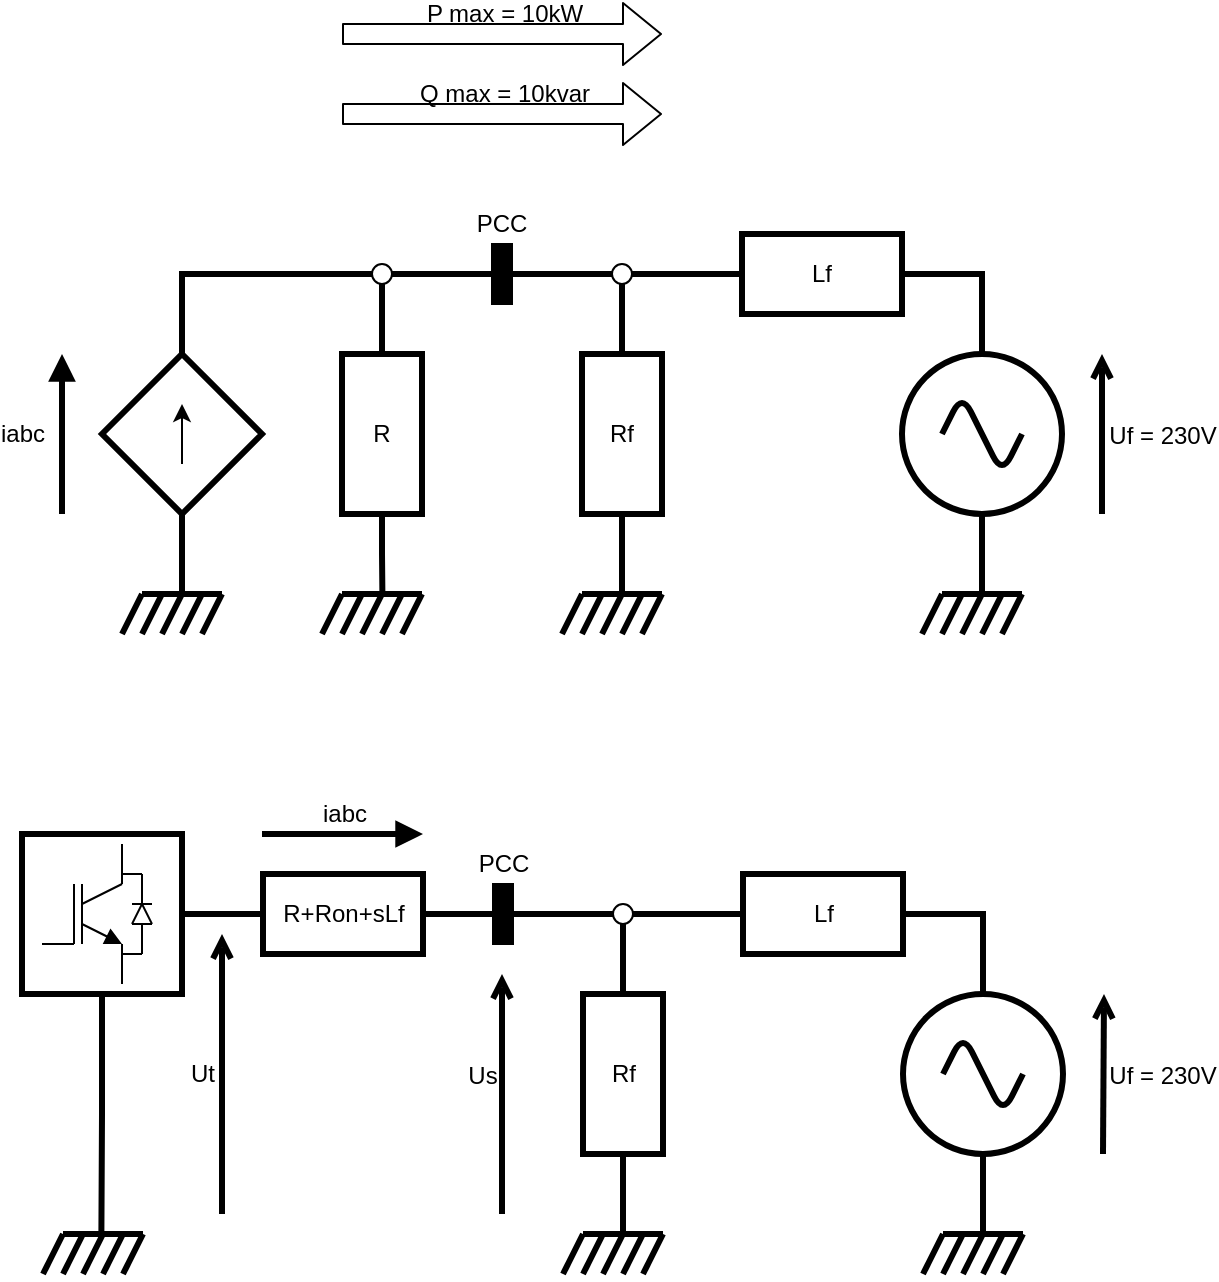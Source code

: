 <mxfile version="12.4.2" type="github" pages="1">
  <diagram id="AjQRMNMVKlbtVX7BQiwG" name="Page-1">
    <mxGraphModel dx="1185" dy="693" grid="1" gridSize="10" guides="1" tooltips="1" connect="1" arrows="1" fold="1" page="1" pageScale="1" pageWidth="1654" pageHeight="1169" math="0" shadow="0">
      <root>
        <mxCell id="0"/>
        <mxCell id="1" parent="0"/>
        <mxCell id="vpfBsJLcN1-FIoaqTsZ0-9" style="edgeStyle=orthogonalEdgeStyle;rounded=0;orthogonalLoop=1;jettySize=auto;html=1;exitX=0.5;exitY=0;exitDx=0;exitDy=0;entryX=0;entryY=0.5;entryDx=0;entryDy=0;endArrow=none;endFill=0;strokeWidth=3;" parent="1" source="vpfBsJLcN1-FIoaqTsZ0-1" target="vpfBsJLcN1-FIoaqTsZ0-7" edge="1">
          <mxGeometry relative="1" as="geometry"/>
        </mxCell>
        <mxCell id="vpfBsJLcN1-FIoaqTsZ0-18" style="edgeStyle=orthogonalEdgeStyle;rounded=0;orthogonalLoop=1;jettySize=auto;html=1;exitX=0.5;exitY=1;exitDx=0;exitDy=0;endArrow=none;endFill=0;strokeWidth=3;" parent="1" source="vpfBsJLcN1-FIoaqTsZ0-1" edge="1">
          <mxGeometry relative="1" as="geometry">
            <mxPoint x="320" y="320" as="targetPoint"/>
          </mxGeometry>
        </mxCell>
        <mxCell id="vpfBsJLcN1-FIoaqTsZ0-1" value="" style="rhombus;whiteSpace=wrap;html=1;strokeWidth=3;" parent="1" vertex="1">
          <mxGeometry x="280" y="200" width="80" height="80" as="geometry"/>
        </mxCell>
        <mxCell id="vpfBsJLcN1-FIoaqTsZ0-2" value="" style="endArrow=classic;html=1;" parent="1" edge="1">
          <mxGeometry width="50" height="50" relative="1" as="geometry">
            <mxPoint x="320" y="255" as="sourcePoint"/>
            <mxPoint x="320" y="225" as="targetPoint"/>
          </mxGeometry>
        </mxCell>
        <mxCell id="vpfBsJLcN1-FIoaqTsZ0-25" style="edgeStyle=orthogonalEdgeStyle;rounded=0;orthogonalLoop=1;jettySize=auto;html=1;exitX=0.5;exitY=1;exitDx=0;exitDy=0;endArrow=none;endFill=0;strokeWidth=3;" parent="1" source="vpfBsJLcN1-FIoaqTsZ0-3" edge="1">
          <mxGeometry relative="1" as="geometry">
            <mxPoint x="420.2" y="320" as="targetPoint"/>
          </mxGeometry>
        </mxCell>
        <mxCell id="vpfBsJLcN1-FIoaqTsZ0-3" value="R" style="rounded=0;whiteSpace=wrap;html=1;strokeWidth=3;" parent="1" vertex="1">
          <mxGeometry x="400" y="200" width="40" height="80" as="geometry"/>
        </mxCell>
        <mxCell id="vpfBsJLcN1-FIoaqTsZ0-8" style="edgeStyle=orthogonalEdgeStyle;rounded=0;orthogonalLoop=1;jettySize=auto;html=1;exitX=0.5;exitY=1;exitDx=0;exitDy=0;endArrow=none;endFill=0;entryX=0.5;entryY=0;entryDx=0;entryDy=0;strokeWidth=3;" parent="1" source="vpfBsJLcN1-FIoaqTsZ0-7" target="vpfBsJLcN1-FIoaqTsZ0-3" edge="1">
          <mxGeometry relative="1" as="geometry">
            <mxPoint x="420" y="202.913" as="targetPoint"/>
          </mxGeometry>
        </mxCell>
        <mxCell id="vpfBsJLcN1-FIoaqTsZ0-10" style="edgeStyle=orthogonalEdgeStyle;rounded=0;orthogonalLoop=1;jettySize=auto;html=1;exitX=1;exitY=0.5;exitDx=0;exitDy=0;endArrow=none;endFill=0;entryX=0;entryY=0.5;entryDx=0;entryDy=0;strokeWidth=3;" parent="1" source="vpfBsJLcN1-FIoaqTsZ0-7" target="vpfBsJLcN1-FIoaqTsZ0-11" edge="1">
          <mxGeometry relative="1" as="geometry">
            <mxPoint x="480" y="160" as="targetPoint"/>
          </mxGeometry>
        </mxCell>
        <mxCell id="vpfBsJLcN1-FIoaqTsZ0-7" value="" style="ellipse;whiteSpace=wrap;html=1;" parent="1" vertex="1">
          <mxGeometry x="415" y="155" width="10" height="10" as="geometry"/>
        </mxCell>
        <mxCell id="vpfBsJLcN1-FIoaqTsZ0-11" value="" style="rounded=0;whiteSpace=wrap;html=1;fillColor=#000000;" parent="1" vertex="1">
          <mxGeometry x="475" y="145" width="10" height="30" as="geometry"/>
        </mxCell>
        <mxCell id="vpfBsJLcN1-FIoaqTsZ0-12" value="" style="endArrow=none;html=1;strokeWidth=3;" parent="1" edge="1">
          <mxGeometry width="50" height="50" relative="1" as="geometry">
            <mxPoint x="290" y="340" as="sourcePoint"/>
            <mxPoint x="300" y="320" as="targetPoint"/>
          </mxGeometry>
        </mxCell>
        <mxCell id="vpfBsJLcN1-FIoaqTsZ0-13" value="" style="endArrow=none;html=1;strokeWidth=3;" parent="1" edge="1">
          <mxGeometry width="50" height="50" relative="1" as="geometry">
            <mxPoint x="300" y="340" as="sourcePoint"/>
            <mxPoint x="310" y="320" as="targetPoint"/>
          </mxGeometry>
        </mxCell>
        <mxCell id="vpfBsJLcN1-FIoaqTsZ0-14" value="" style="endArrow=none;html=1;strokeWidth=3;" parent="1" edge="1">
          <mxGeometry width="50" height="50" relative="1" as="geometry">
            <mxPoint x="310" y="340" as="sourcePoint"/>
            <mxPoint x="320" y="320" as="targetPoint"/>
          </mxGeometry>
        </mxCell>
        <mxCell id="vpfBsJLcN1-FIoaqTsZ0-15" value="" style="endArrow=none;html=1;strokeWidth=3;" parent="1" edge="1">
          <mxGeometry width="50" height="50" relative="1" as="geometry">
            <mxPoint x="320" y="340" as="sourcePoint"/>
            <mxPoint x="330" y="320" as="targetPoint"/>
          </mxGeometry>
        </mxCell>
        <mxCell id="vpfBsJLcN1-FIoaqTsZ0-16" value="" style="endArrow=none;html=1;strokeWidth=3;" parent="1" edge="1">
          <mxGeometry width="50" height="50" relative="1" as="geometry">
            <mxPoint x="300" y="320" as="sourcePoint"/>
            <mxPoint x="340" y="320" as="targetPoint"/>
          </mxGeometry>
        </mxCell>
        <mxCell id="vpfBsJLcN1-FIoaqTsZ0-17" value="" style="endArrow=none;html=1;strokeWidth=3;" parent="1" edge="1">
          <mxGeometry width="50" height="50" relative="1" as="geometry">
            <mxPoint x="330" y="340" as="sourcePoint"/>
            <mxPoint x="340" y="320" as="targetPoint"/>
          </mxGeometry>
        </mxCell>
        <mxCell id="vpfBsJLcN1-FIoaqTsZ0-19" value="" style="endArrow=none;html=1;strokeWidth=3;" parent="1" edge="1">
          <mxGeometry width="50" height="50" relative="1" as="geometry">
            <mxPoint x="390" y="340" as="sourcePoint"/>
            <mxPoint x="400" y="320" as="targetPoint"/>
          </mxGeometry>
        </mxCell>
        <mxCell id="vpfBsJLcN1-FIoaqTsZ0-20" value="" style="endArrow=none;html=1;strokeWidth=3;" parent="1" edge="1">
          <mxGeometry width="50" height="50" relative="1" as="geometry">
            <mxPoint x="400" y="340" as="sourcePoint"/>
            <mxPoint x="410" y="320" as="targetPoint"/>
          </mxGeometry>
        </mxCell>
        <mxCell id="vpfBsJLcN1-FIoaqTsZ0-21" value="" style="endArrow=none;html=1;strokeWidth=3;" parent="1" edge="1">
          <mxGeometry width="50" height="50" relative="1" as="geometry">
            <mxPoint x="410" y="340" as="sourcePoint"/>
            <mxPoint x="420" y="320" as="targetPoint"/>
          </mxGeometry>
        </mxCell>
        <mxCell id="vpfBsJLcN1-FIoaqTsZ0-22" value="" style="endArrow=none;html=1;strokeWidth=3;" parent="1" edge="1">
          <mxGeometry width="50" height="50" relative="1" as="geometry">
            <mxPoint x="420" y="340" as="sourcePoint"/>
            <mxPoint x="430" y="320" as="targetPoint"/>
          </mxGeometry>
        </mxCell>
        <mxCell id="vpfBsJLcN1-FIoaqTsZ0-23" value="" style="endArrow=none;html=1;strokeWidth=3;" parent="1" edge="1">
          <mxGeometry width="50" height="50" relative="1" as="geometry">
            <mxPoint x="400" y="320" as="sourcePoint"/>
            <mxPoint x="440" y="320" as="targetPoint"/>
          </mxGeometry>
        </mxCell>
        <mxCell id="vpfBsJLcN1-FIoaqTsZ0-24" value="" style="endArrow=none;html=1;strokeWidth=3;" parent="1" edge="1">
          <mxGeometry width="50" height="50" relative="1" as="geometry">
            <mxPoint x="430" y="340" as="sourcePoint"/>
            <mxPoint x="440" y="320" as="targetPoint"/>
          </mxGeometry>
        </mxCell>
        <mxCell id="vpfBsJLcN1-FIoaqTsZ0-76" style="edgeStyle=orthogonalEdgeStyle;rounded=0;orthogonalLoop=1;jettySize=auto;html=1;exitX=0;exitY=0.5;exitDx=0;exitDy=0;entryX=1;entryY=0.5;entryDx=0;entryDy=0;endArrow=none;endFill=0;strokeWidth=3;" parent="1" source="vpfBsJLcN1-FIoaqTsZ0-36" target="vpfBsJLcN1-FIoaqTsZ0-75" edge="1">
          <mxGeometry relative="1" as="geometry"/>
        </mxCell>
        <mxCell id="vpfBsJLcN1-FIoaqTsZ0-36" value="Lf" style="rounded=0;whiteSpace=wrap;html=1;strokeWidth=3;" parent="1" vertex="1">
          <mxGeometry x="600" y="140" width="80" height="40" as="geometry"/>
        </mxCell>
        <mxCell id="vpfBsJLcN1-FIoaqTsZ0-37" value="" style="endArrow=none;html=1;strokeWidth=3;" parent="1" edge="1">
          <mxGeometry width="50" height="50" relative="1" as="geometry">
            <mxPoint x="690" y="340" as="sourcePoint"/>
            <mxPoint x="700" y="320" as="targetPoint"/>
          </mxGeometry>
        </mxCell>
        <mxCell id="vpfBsJLcN1-FIoaqTsZ0-38" value="" style="endArrow=none;html=1;strokeWidth=3;" parent="1" edge="1">
          <mxGeometry width="50" height="50" relative="1" as="geometry">
            <mxPoint x="700" y="340" as="sourcePoint"/>
            <mxPoint x="710" y="320" as="targetPoint"/>
          </mxGeometry>
        </mxCell>
        <mxCell id="vpfBsJLcN1-FIoaqTsZ0-39" value="" style="endArrow=none;html=1;strokeWidth=3;" parent="1" edge="1">
          <mxGeometry width="50" height="50" relative="1" as="geometry">
            <mxPoint x="710" y="340" as="sourcePoint"/>
            <mxPoint x="720" y="320" as="targetPoint"/>
          </mxGeometry>
        </mxCell>
        <mxCell id="vpfBsJLcN1-FIoaqTsZ0-40" value="" style="endArrow=none;html=1;strokeWidth=3;" parent="1" edge="1">
          <mxGeometry width="50" height="50" relative="1" as="geometry">
            <mxPoint x="720" y="340" as="sourcePoint"/>
            <mxPoint x="730" y="320" as="targetPoint"/>
          </mxGeometry>
        </mxCell>
        <mxCell id="vpfBsJLcN1-FIoaqTsZ0-41" value="" style="endArrow=none;html=1;strokeWidth=3;" parent="1" edge="1">
          <mxGeometry width="50" height="50" relative="1" as="geometry">
            <mxPoint x="700" y="320" as="sourcePoint"/>
            <mxPoint x="740" y="320" as="targetPoint"/>
          </mxGeometry>
        </mxCell>
        <mxCell id="vpfBsJLcN1-FIoaqTsZ0-42" value="" style="endArrow=none;html=1;strokeWidth=3;" parent="1" edge="1">
          <mxGeometry width="50" height="50" relative="1" as="geometry">
            <mxPoint x="730" y="340" as="sourcePoint"/>
            <mxPoint x="740" y="320" as="targetPoint"/>
          </mxGeometry>
        </mxCell>
        <mxCell id="vpfBsJLcN1-FIoaqTsZ0-49" style="edgeStyle=orthogonalEdgeStyle;rounded=0;orthogonalLoop=1;jettySize=auto;html=1;exitX=0.5;exitY=1;exitDx=0;exitDy=0;endArrow=none;endFill=0;strokeWidth=3;" parent="1" source="vpfBsJLcN1-FIoaqTsZ0-48" edge="1">
          <mxGeometry relative="1" as="geometry">
            <mxPoint x="720" y="320" as="targetPoint"/>
          </mxGeometry>
        </mxCell>
        <mxCell id="vpfBsJLcN1-FIoaqTsZ0-50" style="edgeStyle=orthogonalEdgeStyle;rounded=0;orthogonalLoop=1;jettySize=auto;html=1;exitX=0.5;exitY=0;exitDx=0;exitDy=0;entryX=1;entryY=0.5;entryDx=0;entryDy=0;endArrow=none;endFill=0;strokeWidth=3;" parent="1" source="vpfBsJLcN1-FIoaqTsZ0-48" target="vpfBsJLcN1-FIoaqTsZ0-36" edge="1">
          <mxGeometry relative="1" as="geometry"/>
        </mxCell>
        <mxCell id="vpfBsJLcN1-FIoaqTsZ0-48" value="" style="ellipse;whiteSpace=wrap;html=1;aspect=fixed;strokeWidth=3;" parent="1" vertex="1">
          <mxGeometry x="680" y="200" width="80" height="80" as="geometry"/>
        </mxCell>
        <mxCell id="vpfBsJLcN1-FIoaqTsZ0-51" value="" style="endArrow=none;html=1;strokeWidth=3;" parent="1" edge="1">
          <mxGeometry width="50" height="50" relative="1" as="geometry">
            <mxPoint x="700" y="240" as="sourcePoint"/>
            <mxPoint x="740" y="240" as="targetPoint"/>
            <Array as="points">
              <mxPoint x="710" y="220"/>
              <mxPoint x="730" y="260"/>
            </Array>
          </mxGeometry>
        </mxCell>
        <mxCell id="vpfBsJLcN1-FIoaqTsZ0-53" value="" style="endArrow=open;html=1;endFill=0;strokeWidth=3;" parent="1" edge="1">
          <mxGeometry width="50" height="50" relative="1" as="geometry">
            <mxPoint x="780" y="280" as="sourcePoint"/>
            <mxPoint x="780" y="200" as="targetPoint"/>
          </mxGeometry>
        </mxCell>
        <mxCell id="vpfBsJLcN1-FIoaqTsZ0-55" value="Uf = 230V" style="text;html=1;align=center;verticalAlign=middle;resizable=0;points=[];;labelBackgroundColor=#ffffff;" parent="vpfBsJLcN1-FIoaqTsZ0-53" vertex="1" connectable="0">
          <mxGeometry x="0.139" y="-2" relative="1" as="geometry">
            <mxPoint x="28" y="6" as="offset"/>
          </mxGeometry>
        </mxCell>
        <mxCell id="vpfBsJLcN1-FIoaqTsZ0-56" value="PCC" style="text;html=1;strokeColor=none;fillColor=none;align=center;verticalAlign=middle;whiteSpace=wrap;rounded=0;" parent="1" vertex="1">
          <mxGeometry x="460" y="125" width="40" height="20" as="geometry"/>
        </mxCell>
        <mxCell id="vpfBsJLcN1-FIoaqTsZ0-57" value="" style="shape=flexArrow;endArrow=classic;html=1;" parent="1" edge="1">
          <mxGeometry width="50" height="50" relative="1" as="geometry">
            <mxPoint x="400" y="80" as="sourcePoint"/>
            <mxPoint x="560" y="80" as="targetPoint"/>
          </mxGeometry>
        </mxCell>
        <mxCell id="vpfBsJLcN1-FIoaqTsZ0-58" value="Q max = 10kvar" style="text;html=1;align=center;verticalAlign=middle;resizable=0;points=[];;labelBackgroundColor=none;" parent="vpfBsJLcN1-FIoaqTsZ0-57" vertex="1" connectable="0">
          <mxGeometry x="0.284" y="-1" relative="1" as="geometry">
            <mxPoint x="-21.5" y="-11" as="offset"/>
          </mxGeometry>
        </mxCell>
        <mxCell id="vpfBsJLcN1-FIoaqTsZ0-61" value="" style="shape=flexArrow;endArrow=classic;html=1;" parent="1" edge="1">
          <mxGeometry width="50" height="50" relative="1" as="geometry">
            <mxPoint x="400" y="40" as="sourcePoint"/>
            <mxPoint x="560" y="40" as="targetPoint"/>
          </mxGeometry>
        </mxCell>
        <mxCell id="vpfBsJLcN1-FIoaqTsZ0-62" value="P max = 10kW" style="text;html=1;align=center;verticalAlign=middle;resizable=0;points=[];;labelBackgroundColor=none;" parent="vpfBsJLcN1-FIoaqTsZ0-61" vertex="1" connectable="0">
          <mxGeometry x="0.284" y="-1" relative="1" as="geometry">
            <mxPoint x="-21.5" y="-11" as="offset"/>
          </mxGeometry>
        </mxCell>
        <mxCell id="vpfBsJLcN1-FIoaqTsZ0-63" value="" style="endArrow=block;html=1;endFill=1;strokeWidth=3;" parent="1" edge="1">
          <mxGeometry width="50" height="50" relative="1" as="geometry">
            <mxPoint x="260" y="280" as="sourcePoint"/>
            <mxPoint x="260" y="200" as="targetPoint"/>
          </mxGeometry>
        </mxCell>
        <mxCell id="vpfBsJLcN1-FIoaqTsZ0-64" value="iabc" style="text;html=1;align=center;verticalAlign=middle;resizable=0;points=[];;labelBackgroundColor=#ffffff;" parent="vpfBsJLcN1-FIoaqTsZ0-63" vertex="1" connectable="0">
          <mxGeometry x="0.139" y="-2" relative="1" as="geometry">
            <mxPoint x="-22" y="5.5" as="offset"/>
          </mxGeometry>
        </mxCell>
        <mxCell id="vpfBsJLcN1-FIoaqTsZ0-67" style="edgeStyle=orthogonalEdgeStyle;rounded=0;orthogonalLoop=1;jettySize=auto;html=1;exitX=0.5;exitY=1;exitDx=0;exitDy=0;endArrow=none;endFill=0;strokeWidth=3;" parent="1" source="vpfBsJLcN1-FIoaqTsZ0-68" edge="1">
          <mxGeometry relative="1" as="geometry">
            <mxPoint x="540" y="320" as="targetPoint"/>
          </mxGeometry>
        </mxCell>
        <mxCell id="vpfBsJLcN1-FIoaqTsZ0-78" style="edgeStyle=orthogonalEdgeStyle;rounded=0;orthogonalLoop=1;jettySize=auto;html=1;exitX=0.5;exitY=0;exitDx=0;exitDy=0;entryX=0.5;entryY=1;entryDx=0;entryDy=0;endArrow=none;endFill=0;strokeWidth=3;" parent="1" source="vpfBsJLcN1-FIoaqTsZ0-68" target="vpfBsJLcN1-FIoaqTsZ0-75" edge="1">
          <mxGeometry relative="1" as="geometry"/>
        </mxCell>
        <mxCell id="vpfBsJLcN1-FIoaqTsZ0-68" value="Rf" style="rounded=0;whiteSpace=wrap;html=1;strokeWidth=3;" parent="1" vertex="1">
          <mxGeometry x="520" y="200" width="40" height="80" as="geometry"/>
        </mxCell>
        <mxCell id="vpfBsJLcN1-FIoaqTsZ0-69" value="" style="endArrow=none;html=1;strokeWidth=3;" parent="1" edge="1">
          <mxGeometry width="50" height="50" relative="1" as="geometry">
            <mxPoint x="510" y="340" as="sourcePoint"/>
            <mxPoint x="520" y="320" as="targetPoint"/>
          </mxGeometry>
        </mxCell>
        <mxCell id="vpfBsJLcN1-FIoaqTsZ0-70" value="" style="endArrow=none;html=1;strokeWidth=3;" parent="1" edge="1">
          <mxGeometry width="50" height="50" relative="1" as="geometry">
            <mxPoint x="520" y="340" as="sourcePoint"/>
            <mxPoint x="530" y="320" as="targetPoint"/>
          </mxGeometry>
        </mxCell>
        <mxCell id="vpfBsJLcN1-FIoaqTsZ0-71" value="" style="endArrow=none;html=1;strokeWidth=3;" parent="1" edge="1">
          <mxGeometry width="50" height="50" relative="1" as="geometry">
            <mxPoint x="530" y="340" as="sourcePoint"/>
            <mxPoint x="540" y="320" as="targetPoint"/>
          </mxGeometry>
        </mxCell>
        <mxCell id="vpfBsJLcN1-FIoaqTsZ0-72" value="" style="endArrow=none;html=1;strokeWidth=3;" parent="1" edge="1">
          <mxGeometry width="50" height="50" relative="1" as="geometry">
            <mxPoint x="540" y="340" as="sourcePoint"/>
            <mxPoint x="550" y="320" as="targetPoint"/>
          </mxGeometry>
        </mxCell>
        <mxCell id="vpfBsJLcN1-FIoaqTsZ0-73" value="" style="endArrow=none;html=1;strokeWidth=3;" parent="1" edge="1">
          <mxGeometry width="50" height="50" relative="1" as="geometry">
            <mxPoint x="520" y="320" as="sourcePoint"/>
            <mxPoint x="560" y="320" as="targetPoint"/>
          </mxGeometry>
        </mxCell>
        <mxCell id="vpfBsJLcN1-FIoaqTsZ0-74" value="" style="endArrow=none;html=1;strokeWidth=3;" parent="1" edge="1">
          <mxGeometry width="50" height="50" relative="1" as="geometry">
            <mxPoint x="550" y="340" as="sourcePoint"/>
            <mxPoint x="560" y="320" as="targetPoint"/>
          </mxGeometry>
        </mxCell>
        <mxCell id="vpfBsJLcN1-FIoaqTsZ0-77" style="edgeStyle=orthogonalEdgeStyle;rounded=0;orthogonalLoop=1;jettySize=auto;html=1;exitX=0;exitY=0.5;exitDx=0;exitDy=0;entryX=1;entryY=0.5;entryDx=0;entryDy=0;endArrow=none;endFill=0;strokeWidth=3;" parent="1" source="vpfBsJLcN1-FIoaqTsZ0-75" target="vpfBsJLcN1-FIoaqTsZ0-11" edge="1">
          <mxGeometry relative="1" as="geometry"/>
        </mxCell>
        <mxCell id="vpfBsJLcN1-FIoaqTsZ0-75" value="" style="ellipse;whiteSpace=wrap;html=1;" parent="1" vertex="1">
          <mxGeometry x="535" y="155" width="10" height="10" as="geometry"/>
        </mxCell>
        <mxCell id="vpfBsJLcN1-FIoaqTsZ0-136" style="edgeStyle=orthogonalEdgeStyle;rounded=0;orthogonalLoop=1;jettySize=auto;html=1;exitX=1;exitY=0.5;exitDx=0;exitDy=0;endArrow=none;endFill=0;entryX=0;entryY=0.5;entryDx=0;entryDy=0;strokeWidth=3;" parent="1" source="vpfBsJLcN1-FIoaqTsZ0-179" target="vpfBsJLcN1-FIoaqTsZ0-138" edge="1">
          <mxGeometry relative="1" as="geometry">
            <mxPoint x="480.5" y="480" as="targetPoint"/>
            <mxPoint x="425.207" y="480.103" as="sourcePoint"/>
          </mxGeometry>
        </mxCell>
        <mxCell id="vpfBsJLcN1-FIoaqTsZ0-138" value="" style="rounded=0;whiteSpace=wrap;html=1;fillColor=#000000;" parent="1" vertex="1">
          <mxGeometry x="475.5" y="465" width="10" height="30" as="geometry"/>
        </mxCell>
        <mxCell id="vpfBsJLcN1-FIoaqTsZ0-151" style="edgeStyle=orthogonalEdgeStyle;rounded=0;orthogonalLoop=1;jettySize=auto;html=1;exitX=0;exitY=0.5;exitDx=0;exitDy=0;entryX=1;entryY=0.5;entryDx=0;entryDy=0;endArrow=none;endFill=0;strokeWidth=3;" parent="1" source="vpfBsJLcN1-FIoaqTsZ0-152" target="vpfBsJLcN1-FIoaqTsZ0-178" edge="1">
          <mxGeometry relative="1" as="geometry"/>
        </mxCell>
        <mxCell id="vpfBsJLcN1-FIoaqTsZ0-152" value="Lf" style="rounded=0;whiteSpace=wrap;html=1;strokeWidth=3;" parent="1" vertex="1">
          <mxGeometry x="600.5" y="460" width="80" height="40" as="geometry"/>
        </mxCell>
        <mxCell id="vpfBsJLcN1-FIoaqTsZ0-153" value="" style="endArrow=none;html=1;strokeWidth=3;" parent="1" edge="1">
          <mxGeometry width="50" height="50" relative="1" as="geometry">
            <mxPoint x="690.5" y="660" as="sourcePoint"/>
            <mxPoint x="700.5" y="640" as="targetPoint"/>
          </mxGeometry>
        </mxCell>
        <mxCell id="vpfBsJLcN1-FIoaqTsZ0-154" value="" style="endArrow=none;html=1;strokeWidth=3;" parent="1" edge="1">
          <mxGeometry width="50" height="50" relative="1" as="geometry">
            <mxPoint x="700.5" y="660" as="sourcePoint"/>
            <mxPoint x="710.5" y="640" as="targetPoint"/>
          </mxGeometry>
        </mxCell>
        <mxCell id="vpfBsJLcN1-FIoaqTsZ0-155" value="" style="endArrow=none;html=1;strokeWidth=3;" parent="1" edge="1">
          <mxGeometry width="50" height="50" relative="1" as="geometry">
            <mxPoint x="710.5" y="660" as="sourcePoint"/>
            <mxPoint x="720.5" y="640" as="targetPoint"/>
          </mxGeometry>
        </mxCell>
        <mxCell id="vpfBsJLcN1-FIoaqTsZ0-156" value="" style="endArrow=none;html=1;strokeWidth=3;" parent="1" edge="1">
          <mxGeometry width="50" height="50" relative="1" as="geometry">
            <mxPoint x="720.5" y="660" as="sourcePoint"/>
            <mxPoint x="730.5" y="640" as="targetPoint"/>
          </mxGeometry>
        </mxCell>
        <mxCell id="vpfBsJLcN1-FIoaqTsZ0-157" value="" style="endArrow=none;html=1;strokeWidth=3;" parent="1" edge="1">
          <mxGeometry width="50" height="50" relative="1" as="geometry">
            <mxPoint x="700.5" y="640" as="sourcePoint"/>
            <mxPoint x="740.5" y="640" as="targetPoint"/>
          </mxGeometry>
        </mxCell>
        <mxCell id="vpfBsJLcN1-FIoaqTsZ0-158" value="" style="endArrow=none;html=1;strokeWidth=3;" parent="1" edge="1">
          <mxGeometry width="50" height="50" relative="1" as="geometry">
            <mxPoint x="730.5" y="660" as="sourcePoint"/>
            <mxPoint x="740.5" y="640" as="targetPoint"/>
          </mxGeometry>
        </mxCell>
        <mxCell id="vpfBsJLcN1-FIoaqTsZ0-159" style="edgeStyle=orthogonalEdgeStyle;rounded=0;orthogonalLoop=1;jettySize=auto;html=1;exitX=0.5;exitY=1;exitDx=0;exitDy=0;endArrow=none;endFill=0;strokeWidth=3;" parent="1" source="vpfBsJLcN1-FIoaqTsZ0-161" edge="1">
          <mxGeometry relative="1" as="geometry">
            <mxPoint x="720.5" y="640.333" as="targetPoint"/>
          </mxGeometry>
        </mxCell>
        <mxCell id="vpfBsJLcN1-FIoaqTsZ0-160" style="edgeStyle=orthogonalEdgeStyle;rounded=0;orthogonalLoop=1;jettySize=auto;html=1;exitX=0.5;exitY=0;exitDx=0;exitDy=0;entryX=1;entryY=0.5;entryDx=0;entryDy=0;endArrow=none;endFill=0;strokeWidth=3;" parent="1" source="vpfBsJLcN1-FIoaqTsZ0-161" target="vpfBsJLcN1-FIoaqTsZ0-152" edge="1">
          <mxGeometry relative="1" as="geometry"/>
        </mxCell>
        <mxCell id="vpfBsJLcN1-FIoaqTsZ0-161" value="" style="ellipse;whiteSpace=wrap;html=1;aspect=fixed;strokeWidth=3;" parent="1" vertex="1">
          <mxGeometry x="680.5" y="520" width="80" height="80" as="geometry"/>
        </mxCell>
        <mxCell id="vpfBsJLcN1-FIoaqTsZ0-162" value="" style="endArrow=none;html=1;strokeWidth=3;" parent="1" edge="1">
          <mxGeometry width="50" height="50" relative="1" as="geometry">
            <mxPoint x="700.5" y="560" as="sourcePoint"/>
            <mxPoint x="740.5" y="560" as="targetPoint"/>
            <Array as="points">
              <mxPoint x="710.5" y="540"/>
              <mxPoint x="730.5" y="580"/>
            </Array>
          </mxGeometry>
        </mxCell>
        <mxCell id="vpfBsJLcN1-FIoaqTsZ0-163" value="" style="endArrow=open;html=1;endFill=0;strokeWidth=3;" parent="1" edge="1">
          <mxGeometry width="50" height="50" relative="1" as="geometry">
            <mxPoint x="780.5" y="600" as="sourcePoint"/>
            <mxPoint x="781" y="520" as="targetPoint"/>
          </mxGeometry>
        </mxCell>
        <mxCell id="vpfBsJLcN1-FIoaqTsZ0-164" value="Uf = 230V" style="text;html=1;align=center;verticalAlign=middle;resizable=0;points=[];;labelBackgroundColor=#ffffff;" parent="vpfBsJLcN1-FIoaqTsZ0-163" vertex="1" connectable="0">
          <mxGeometry x="0.139" y="-2" relative="1" as="geometry">
            <mxPoint x="27" y="6" as="offset"/>
          </mxGeometry>
        </mxCell>
        <mxCell id="vpfBsJLcN1-FIoaqTsZ0-165" value="PCC" style="text;html=1;strokeColor=none;fillColor=none;align=center;verticalAlign=middle;whiteSpace=wrap;rounded=0;" parent="1" vertex="1">
          <mxGeometry x="460.5" y="445" width="40" height="20" as="geometry"/>
        </mxCell>
        <mxCell id="vpfBsJLcN1-FIoaqTsZ0-166" value="" style="endArrow=block;html=1;endFill=1;strokeWidth=3;" parent="1" edge="1">
          <mxGeometry width="50" height="50" relative="1" as="geometry">
            <mxPoint x="360" y="440" as="sourcePoint"/>
            <mxPoint x="440.5" y="440" as="targetPoint"/>
          </mxGeometry>
        </mxCell>
        <mxCell id="vpfBsJLcN1-FIoaqTsZ0-167" value="iabc" style="text;html=1;align=center;verticalAlign=middle;resizable=0;points=[];;labelBackgroundColor=#ffffff;" parent="vpfBsJLcN1-FIoaqTsZ0-166" vertex="1" connectable="0">
          <mxGeometry x="0.139" y="-2" relative="1" as="geometry">
            <mxPoint x="-5" y="-12" as="offset"/>
          </mxGeometry>
        </mxCell>
        <mxCell id="vpfBsJLcN1-FIoaqTsZ0-168" style="edgeStyle=orthogonalEdgeStyle;rounded=0;orthogonalLoop=1;jettySize=auto;html=1;exitX=0.5;exitY=1;exitDx=0;exitDy=0;endArrow=none;endFill=0;strokeWidth=3;" parent="1" source="vpfBsJLcN1-FIoaqTsZ0-170" edge="1">
          <mxGeometry relative="1" as="geometry">
            <mxPoint x="540.5" y="640.333" as="targetPoint"/>
          </mxGeometry>
        </mxCell>
        <mxCell id="vpfBsJLcN1-FIoaqTsZ0-169" style="edgeStyle=orthogonalEdgeStyle;rounded=0;orthogonalLoop=1;jettySize=auto;html=1;exitX=0.5;exitY=0;exitDx=0;exitDy=0;entryX=0.5;entryY=1;entryDx=0;entryDy=0;endArrow=none;endFill=0;strokeWidth=3;" parent="1" source="vpfBsJLcN1-FIoaqTsZ0-170" target="vpfBsJLcN1-FIoaqTsZ0-178" edge="1">
          <mxGeometry relative="1" as="geometry"/>
        </mxCell>
        <mxCell id="vpfBsJLcN1-FIoaqTsZ0-170" value="Rf" style="rounded=0;whiteSpace=wrap;html=1;strokeWidth=3;" parent="1" vertex="1">
          <mxGeometry x="520.5" y="520" width="40" height="80" as="geometry"/>
        </mxCell>
        <mxCell id="vpfBsJLcN1-FIoaqTsZ0-171" value="" style="endArrow=none;html=1;strokeWidth=3;" parent="1" edge="1">
          <mxGeometry width="50" height="50" relative="1" as="geometry">
            <mxPoint x="510.5" y="660" as="sourcePoint"/>
            <mxPoint x="520.5" y="640" as="targetPoint"/>
          </mxGeometry>
        </mxCell>
        <mxCell id="vpfBsJLcN1-FIoaqTsZ0-172" value="" style="endArrow=none;html=1;strokeWidth=3;" parent="1" edge="1">
          <mxGeometry width="50" height="50" relative="1" as="geometry">
            <mxPoint x="520.5" y="660" as="sourcePoint"/>
            <mxPoint x="530.5" y="640" as="targetPoint"/>
          </mxGeometry>
        </mxCell>
        <mxCell id="vpfBsJLcN1-FIoaqTsZ0-173" value="" style="endArrow=none;html=1;strokeWidth=3;" parent="1" edge="1">
          <mxGeometry width="50" height="50" relative="1" as="geometry">
            <mxPoint x="530.5" y="660" as="sourcePoint"/>
            <mxPoint x="540.5" y="640" as="targetPoint"/>
          </mxGeometry>
        </mxCell>
        <mxCell id="vpfBsJLcN1-FIoaqTsZ0-174" value="" style="endArrow=none;html=1;strokeWidth=3;" parent="1" edge="1">
          <mxGeometry width="50" height="50" relative="1" as="geometry">
            <mxPoint x="540.5" y="660" as="sourcePoint"/>
            <mxPoint x="550.5" y="640" as="targetPoint"/>
          </mxGeometry>
        </mxCell>
        <mxCell id="vpfBsJLcN1-FIoaqTsZ0-175" value="" style="endArrow=none;html=1;strokeWidth=3;" parent="1" edge="1">
          <mxGeometry width="50" height="50" relative="1" as="geometry">
            <mxPoint x="520.5" y="640" as="sourcePoint"/>
            <mxPoint x="560.5" y="640" as="targetPoint"/>
          </mxGeometry>
        </mxCell>
        <mxCell id="vpfBsJLcN1-FIoaqTsZ0-176" value="" style="endArrow=none;html=1;strokeWidth=3;" parent="1" edge="1">
          <mxGeometry width="50" height="50" relative="1" as="geometry">
            <mxPoint x="550.5" y="660" as="sourcePoint"/>
            <mxPoint x="560.5" y="640" as="targetPoint"/>
          </mxGeometry>
        </mxCell>
        <mxCell id="vpfBsJLcN1-FIoaqTsZ0-177" style="edgeStyle=orthogonalEdgeStyle;rounded=0;orthogonalLoop=1;jettySize=auto;html=1;exitX=0;exitY=0.5;exitDx=0;exitDy=0;entryX=1;entryY=0.5;entryDx=0;entryDy=0;endArrow=none;endFill=0;strokeWidth=3;" parent="1" source="vpfBsJLcN1-FIoaqTsZ0-178" target="vpfBsJLcN1-FIoaqTsZ0-138" edge="1">
          <mxGeometry relative="1" as="geometry"/>
        </mxCell>
        <mxCell id="vpfBsJLcN1-FIoaqTsZ0-178" value="" style="ellipse;whiteSpace=wrap;html=1;" parent="1" vertex="1">
          <mxGeometry x="535.5" y="475" width="10" height="10" as="geometry"/>
        </mxCell>
        <mxCell id="vpfBsJLcN1-FIoaqTsZ0-187" style="edgeStyle=orthogonalEdgeStyle;rounded=0;orthogonalLoop=1;jettySize=auto;html=1;exitX=0;exitY=0.5;exitDx=0;exitDy=0;entryX=1;entryY=0.5;entryDx=0;entryDy=0;endArrow=none;endFill=0;strokeWidth=3;" parent="1" source="vpfBsJLcN1-FIoaqTsZ0-179" target="vpfBsJLcN1-FIoaqTsZ0-180" edge="1">
          <mxGeometry relative="1" as="geometry"/>
        </mxCell>
        <mxCell id="vpfBsJLcN1-FIoaqTsZ0-179" value="R+Ron+sLf" style="rounded=0;whiteSpace=wrap;html=1;strokeWidth=3;" parent="1" vertex="1">
          <mxGeometry x="360.5" y="460" width="80" height="40" as="geometry"/>
        </mxCell>
        <mxCell id="vpfBsJLcN1-FIoaqTsZ0-210" style="edgeStyle=orthogonalEdgeStyle;rounded=0;orthogonalLoop=1;jettySize=auto;html=1;exitX=0.5;exitY=1;exitDx=0;exitDy=0;endArrow=none;endFill=0;strokeWidth=3;" parent="1" source="vpfBsJLcN1-FIoaqTsZ0-180" edge="1">
          <mxGeometry relative="1" as="geometry">
            <mxPoint x="279.69" y="640" as="targetPoint"/>
          </mxGeometry>
        </mxCell>
        <mxCell id="vpfBsJLcN1-FIoaqTsZ0-180" value="" style="rounded=0;whiteSpace=wrap;html=1;labelBackgroundColor=none;fillColor=#FFFFFF;strokeWidth=3;" parent="1" vertex="1">
          <mxGeometry x="240" y="440" width="80" height="80" as="geometry"/>
        </mxCell>
        <mxCell id="vpfBsJLcN1-FIoaqTsZ0-181" value="" style="endArrow=none;html=1;" parent="1" edge="1">
          <mxGeometry width="50" height="50" relative="1" as="geometry">
            <mxPoint x="270" y="495" as="sourcePoint"/>
            <mxPoint x="270" y="465" as="targetPoint"/>
          </mxGeometry>
        </mxCell>
        <mxCell id="vpfBsJLcN1-FIoaqTsZ0-182" value="" style="endArrow=none;html=1;" parent="1" edge="1">
          <mxGeometry width="50" height="50" relative="1" as="geometry">
            <mxPoint x="270" y="475" as="sourcePoint"/>
            <mxPoint x="290" y="465" as="targetPoint"/>
          </mxGeometry>
        </mxCell>
        <mxCell id="vpfBsJLcN1-FIoaqTsZ0-183" value="" style="endArrow=block;html=1;endFill=1;" parent="1" edge="1">
          <mxGeometry width="50" height="50" relative="1" as="geometry">
            <mxPoint x="270" y="485" as="sourcePoint"/>
            <mxPoint x="290" y="495" as="targetPoint"/>
          </mxGeometry>
        </mxCell>
        <mxCell id="vpfBsJLcN1-FIoaqTsZ0-191" value="" style="endArrow=none;html=1;" parent="1" edge="1">
          <mxGeometry width="50" height="50" relative="1" as="geometry">
            <mxPoint x="266" y="495" as="sourcePoint"/>
            <mxPoint x="266" y="465" as="targetPoint"/>
          </mxGeometry>
        </mxCell>
        <mxCell id="vpfBsJLcN1-FIoaqTsZ0-192" value="" style="endArrow=none;html=1;" parent="1" edge="1">
          <mxGeometry width="50" height="50" relative="1" as="geometry">
            <mxPoint x="266" y="495" as="sourcePoint"/>
            <mxPoint x="250" y="495" as="targetPoint"/>
          </mxGeometry>
        </mxCell>
        <mxCell id="vpfBsJLcN1-FIoaqTsZ0-193" value="" style="endArrow=none;html=1;" parent="1" edge="1">
          <mxGeometry width="50" height="50" relative="1" as="geometry">
            <mxPoint x="300" y="460" as="sourcePoint"/>
            <mxPoint x="290" y="460" as="targetPoint"/>
          </mxGeometry>
        </mxCell>
        <mxCell id="vpfBsJLcN1-FIoaqTsZ0-194" value="" style="endArrow=none;html=1;" parent="1" edge="1">
          <mxGeometry width="50" height="50" relative="1" as="geometry">
            <mxPoint x="290" y="465" as="sourcePoint"/>
            <mxPoint x="290" y="445" as="targetPoint"/>
          </mxGeometry>
        </mxCell>
        <mxCell id="vpfBsJLcN1-FIoaqTsZ0-195" value="" style="endArrow=none;html=1;" parent="1" edge="1">
          <mxGeometry width="50" height="50" relative="1" as="geometry">
            <mxPoint x="290" y="515" as="sourcePoint"/>
            <mxPoint x="290" y="495" as="targetPoint"/>
          </mxGeometry>
        </mxCell>
        <mxCell id="vpfBsJLcN1-FIoaqTsZ0-196" value="" style="endArrow=none;html=1;" parent="1" edge="1">
          <mxGeometry width="50" height="50" relative="1" as="geometry">
            <mxPoint x="300" y="500" as="sourcePoint"/>
            <mxPoint x="290" y="500" as="targetPoint"/>
          </mxGeometry>
        </mxCell>
        <mxCell id="vpfBsJLcN1-FIoaqTsZ0-197" value="" style="endArrow=none;html=1;" parent="1" edge="1">
          <mxGeometry width="50" height="50" relative="1" as="geometry">
            <mxPoint x="300" y="500" as="sourcePoint"/>
            <mxPoint x="300" y="485" as="targetPoint"/>
          </mxGeometry>
        </mxCell>
        <mxCell id="vpfBsJLcN1-FIoaqTsZ0-199" value="" style="endArrow=none;html=1;" parent="1" edge="1">
          <mxGeometry width="50" height="50" relative="1" as="geometry">
            <mxPoint x="295" y="485" as="sourcePoint"/>
            <mxPoint x="305" y="485" as="targetPoint"/>
          </mxGeometry>
        </mxCell>
        <mxCell id="vpfBsJLcN1-FIoaqTsZ0-200" value="" style="endArrow=none;html=1;" parent="1" edge="1">
          <mxGeometry width="50" height="50" relative="1" as="geometry">
            <mxPoint x="300" y="475" as="sourcePoint"/>
            <mxPoint x="305" y="485" as="targetPoint"/>
          </mxGeometry>
        </mxCell>
        <mxCell id="vpfBsJLcN1-FIoaqTsZ0-201" value="" style="endArrow=none;html=1;" parent="1" edge="1">
          <mxGeometry width="50" height="50" relative="1" as="geometry">
            <mxPoint x="300" y="475" as="sourcePoint"/>
            <mxPoint x="295" y="485" as="targetPoint"/>
          </mxGeometry>
        </mxCell>
        <mxCell id="vpfBsJLcN1-FIoaqTsZ0-202" value="" style="endArrow=none;html=1;" parent="1" edge="1">
          <mxGeometry width="50" height="50" relative="1" as="geometry">
            <mxPoint x="295" y="475" as="sourcePoint"/>
            <mxPoint x="305" y="475" as="targetPoint"/>
          </mxGeometry>
        </mxCell>
        <mxCell id="vpfBsJLcN1-FIoaqTsZ0-203" value="" style="endArrow=none;html=1;" parent="1" edge="1">
          <mxGeometry width="50" height="50" relative="1" as="geometry">
            <mxPoint x="300" y="475" as="sourcePoint"/>
            <mxPoint x="300" y="460" as="targetPoint"/>
          </mxGeometry>
        </mxCell>
        <mxCell id="vpfBsJLcN1-FIoaqTsZ0-204" value="" style="endArrow=none;html=1;strokeWidth=3;" parent="1" edge="1">
          <mxGeometry width="50" height="50" relative="1" as="geometry">
            <mxPoint x="250.5" y="660" as="sourcePoint"/>
            <mxPoint x="260.5" y="640" as="targetPoint"/>
          </mxGeometry>
        </mxCell>
        <mxCell id="vpfBsJLcN1-FIoaqTsZ0-205" value="" style="endArrow=none;html=1;strokeWidth=3;" parent="1" edge="1">
          <mxGeometry width="50" height="50" relative="1" as="geometry">
            <mxPoint x="260.5" y="660" as="sourcePoint"/>
            <mxPoint x="270.5" y="640" as="targetPoint"/>
          </mxGeometry>
        </mxCell>
        <mxCell id="vpfBsJLcN1-FIoaqTsZ0-206" value="" style="endArrow=none;html=1;strokeWidth=3;" parent="1" edge="1">
          <mxGeometry width="50" height="50" relative="1" as="geometry">
            <mxPoint x="270.5" y="660" as="sourcePoint"/>
            <mxPoint x="280.5" y="640" as="targetPoint"/>
          </mxGeometry>
        </mxCell>
        <mxCell id="vpfBsJLcN1-FIoaqTsZ0-207" value="" style="endArrow=none;html=1;strokeWidth=3;" parent="1" edge="1">
          <mxGeometry width="50" height="50" relative="1" as="geometry">
            <mxPoint x="280.5" y="660" as="sourcePoint"/>
            <mxPoint x="290.5" y="640" as="targetPoint"/>
          </mxGeometry>
        </mxCell>
        <mxCell id="vpfBsJLcN1-FIoaqTsZ0-208" value="" style="endArrow=none;html=1;strokeWidth=3;" parent="1" edge="1">
          <mxGeometry width="50" height="50" relative="1" as="geometry">
            <mxPoint x="260.5" y="640" as="sourcePoint"/>
            <mxPoint x="300.5" y="640" as="targetPoint"/>
          </mxGeometry>
        </mxCell>
        <mxCell id="vpfBsJLcN1-FIoaqTsZ0-209" value="" style="endArrow=none;html=1;strokeWidth=3;" parent="1" edge="1">
          <mxGeometry width="50" height="50" relative="1" as="geometry">
            <mxPoint x="290.5" y="660" as="sourcePoint"/>
            <mxPoint x="300.5" y="640" as="targetPoint"/>
          </mxGeometry>
        </mxCell>
        <mxCell id="vpfBsJLcN1-FIoaqTsZ0-211" value="" style="endArrow=open;html=1;endFill=0;strokeWidth=3;" parent="1" edge="1">
          <mxGeometry width="50" height="50" relative="1" as="geometry">
            <mxPoint x="340" y="630" as="sourcePoint"/>
            <mxPoint x="340" y="490" as="targetPoint"/>
          </mxGeometry>
        </mxCell>
        <mxCell id="vpfBsJLcN1-FIoaqTsZ0-213" value="Ut" style="text;html=1;align=center;verticalAlign=middle;resizable=0;points=[];;labelBackgroundColor=#ffffff;" parent="vpfBsJLcN1-FIoaqTsZ0-211" vertex="1" connectable="0">
          <mxGeometry x="0.427" y="-2" relative="1" as="geometry">
            <mxPoint x="-12" y="30" as="offset"/>
          </mxGeometry>
        </mxCell>
        <mxCell id="vpfBsJLcN1-FIoaqTsZ0-214" value="" style="endArrow=open;html=1;endFill=0;strokeWidth=3;" parent="1" edge="1">
          <mxGeometry width="50" height="50" relative="1" as="geometry">
            <mxPoint x="480" y="630" as="sourcePoint"/>
            <mxPoint x="480" y="510" as="targetPoint"/>
          </mxGeometry>
        </mxCell>
        <mxCell id="vpfBsJLcN1-FIoaqTsZ0-215" value="Us" style="text;html=1;align=center;verticalAlign=middle;resizable=0;points=[];;labelBackgroundColor=#ffffff;" parent="vpfBsJLcN1-FIoaqTsZ0-214" vertex="1" connectable="0">
          <mxGeometry x="0.427" y="-2" relative="1" as="geometry">
            <mxPoint x="-12" y="16" as="offset"/>
          </mxGeometry>
        </mxCell>
      </root>
    </mxGraphModel>
  </diagram>
</mxfile>
